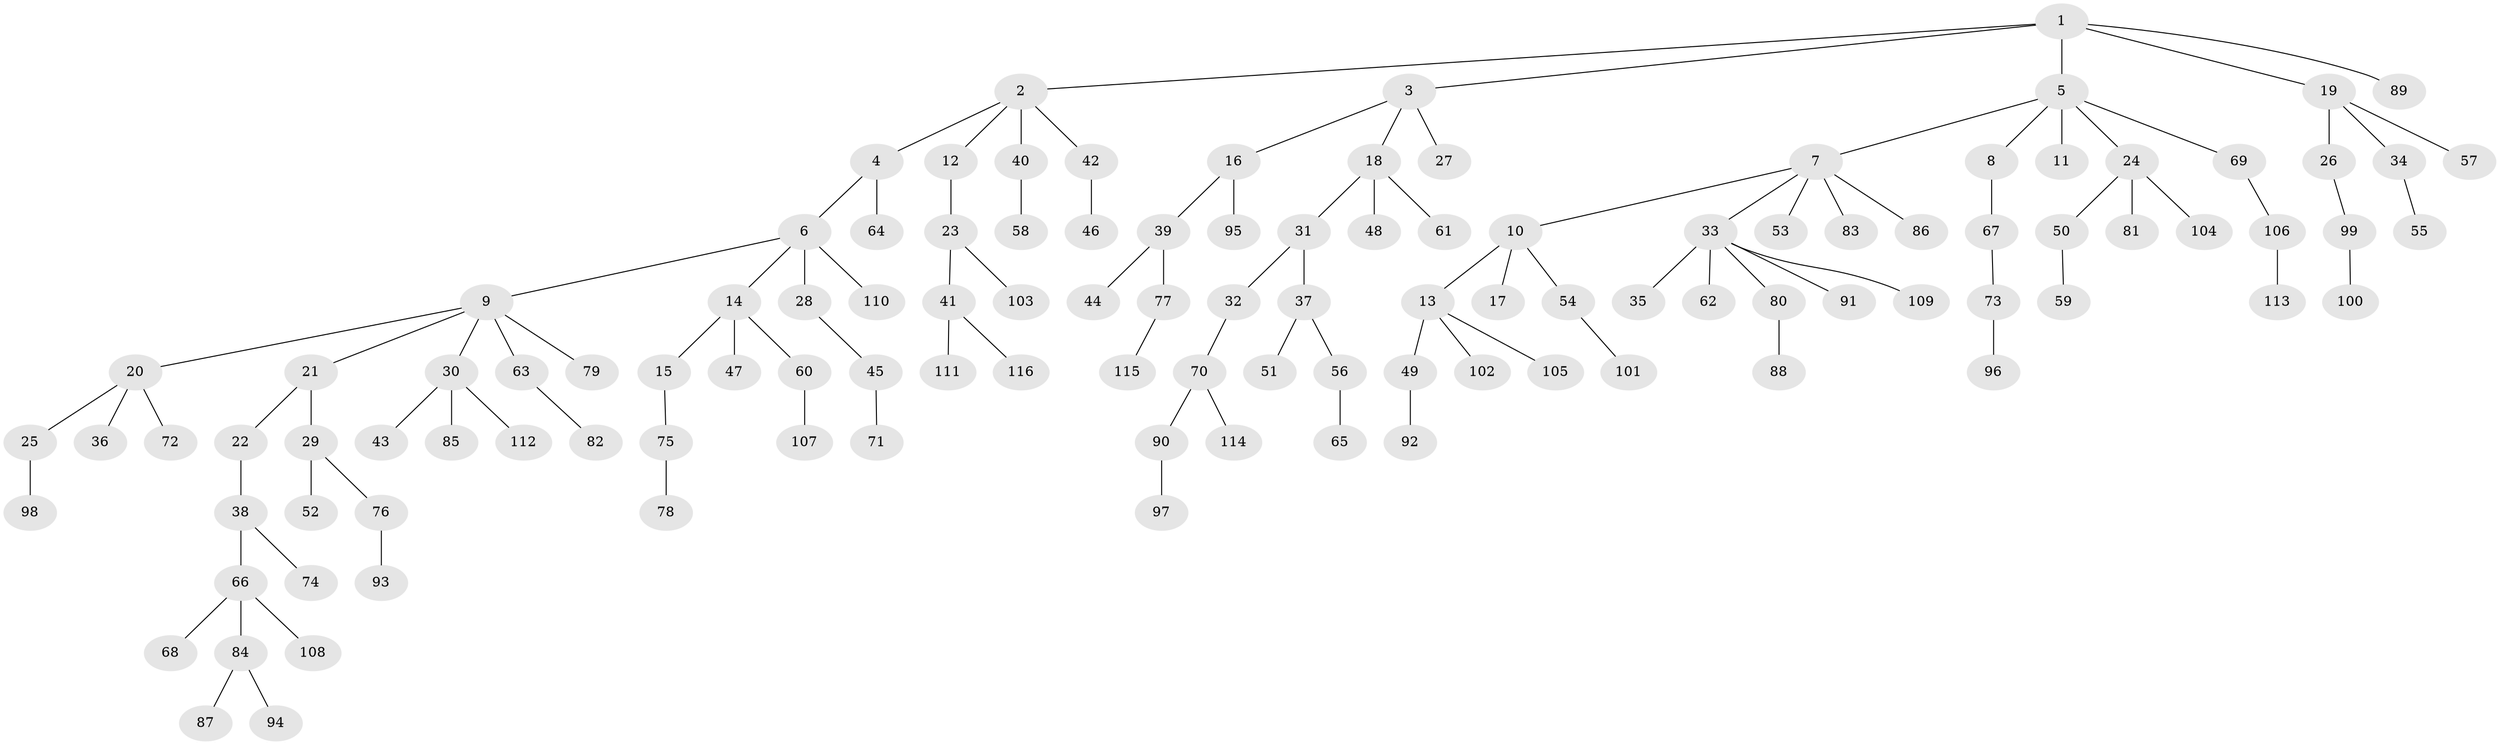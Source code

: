 // Generated by graph-tools (version 1.1) at 2025/50/03/09/25 03:50:25]
// undirected, 116 vertices, 115 edges
graph export_dot {
graph [start="1"]
  node [color=gray90,style=filled];
  1;
  2;
  3;
  4;
  5;
  6;
  7;
  8;
  9;
  10;
  11;
  12;
  13;
  14;
  15;
  16;
  17;
  18;
  19;
  20;
  21;
  22;
  23;
  24;
  25;
  26;
  27;
  28;
  29;
  30;
  31;
  32;
  33;
  34;
  35;
  36;
  37;
  38;
  39;
  40;
  41;
  42;
  43;
  44;
  45;
  46;
  47;
  48;
  49;
  50;
  51;
  52;
  53;
  54;
  55;
  56;
  57;
  58;
  59;
  60;
  61;
  62;
  63;
  64;
  65;
  66;
  67;
  68;
  69;
  70;
  71;
  72;
  73;
  74;
  75;
  76;
  77;
  78;
  79;
  80;
  81;
  82;
  83;
  84;
  85;
  86;
  87;
  88;
  89;
  90;
  91;
  92;
  93;
  94;
  95;
  96;
  97;
  98;
  99;
  100;
  101;
  102;
  103;
  104;
  105;
  106;
  107;
  108;
  109;
  110;
  111;
  112;
  113;
  114;
  115;
  116;
  1 -- 2;
  1 -- 3;
  1 -- 5;
  1 -- 19;
  1 -- 89;
  2 -- 4;
  2 -- 12;
  2 -- 40;
  2 -- 42;
  3 -- 16;
  3 -- 18;
  3 -- 27;
  4 -- 6;
  4 -- 64;
  5 -- 7;
  5 -- 8;
  5 -- 11;
  5 -- 24;
  5 -- 69;
  6 -- 9;
  6 -- 14;
  6 -- 28;
  6 -- 110;
  7 -- 10;
  7 -- 33;
  7 -- 53;
  7 -- 83;
  7 -- 86;
  8 -- 67;
  9 -- 20;
  9 -- 21;
  9 -- 30;
  9 -- 63;
  9 -- 79;
  10 -- 13;
  10 -- 17;
  10 -- 54;
  12 -- 23;
  13 -- 49;
  13 -- 102;
  13 -- 105;
  14 -- 15;
  14 -- 47;
  14 -- 60;
  15 -- 75;
  16 -- 39;
  16 -- 95;
  18 -- 31;
  18 -- 48;
  18 -- 61;
  19 -- 26;
  19 -- 34;
  19 -- 57;
  20 -- 25;
  20 -- 36;
  20 -- 72;
  21 -- 22;
  21 -- 29;
  22 -- 38;
  23 -- 41;
  23 -- 103;
  24 -- 50;
  24 -- 81;
  24 -- 104;
  25 -- 98;
  26 -- 99;
  28 -- 45;
  29 -- 52;
  29 -- 76;
  30 -- 43;
  30 -- 85;
  30 -- 112;
  31 -- 32;
  31 -- 37;
  32 -- 70;
  33 -- 35;
  33 -- 62;
  33 -- 80;
  33 -- 91;
  33 -- 109;
  34 -- 55;
  37 -- 51;
  37 -- 56;
  38 -- 66;
  38 -- 74;
  39 -- 44;
  39 -- 77;
  40 -- 58;
  41 -- 111;
  41 -- 116;
  42 -- 46;
  45 -- 71;
  49 -- 92;
  50 -- 59;
  54 -- 101;
  56 -- 65;
  60 -- 107;
  63 -- 82;
  66 -- 68;
  66 -- 84;
  66 -- 108;
  67 -- 73;
  69 -- 106;
  70 -- 90;
  70 -- 114;
  73 -- 96;
  75 -- 78;
  76 -- 93;
  77 -- 115;
  80 -- 88;
  84 -- 87;
  84 -- 94;
  90 -- 97;
  99 -- 100;
  106 -- 113;
}
